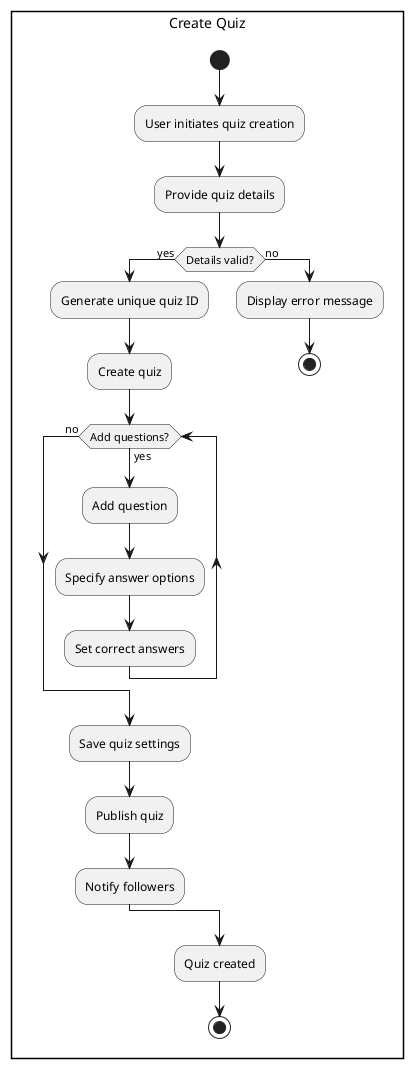 @startuml Create Quiz

rectangle "Create Quiz"{
    start
    :User initiates quiz creation;
    :Provide quiz details;
    if (Details valid?) then (yes)
    :Generate unique quiz ID;
    :Create quiz;
    while (Add questions?) is (yes)
        :Add question;
        :Specify answer options;
        :Set correct answers;
    endwhile (no)
    :Save quiz settings;
    :Publish quiz;
    :Notify followers;
    else (no)
    :Display error message;
    stop
    endif
    :Quiz created;
    stop
}

@enduml
